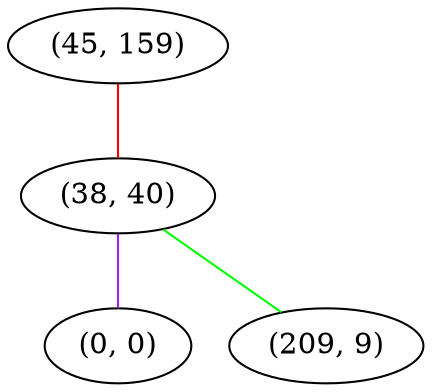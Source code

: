 graph "" {
"(45, 159)";
"(38, 40)";
"(0, 0)";
"(209, 9)";
"(45, 159)" -- "(38, 40)"  [color=red, key=0, weight=1];
"(38, 40)" -- "(209, 9)"  [color=green, key=0, weight=2];
"(38, 40)" -- "(0, 0)"  [color=purple, key=0, weight=4];
}
